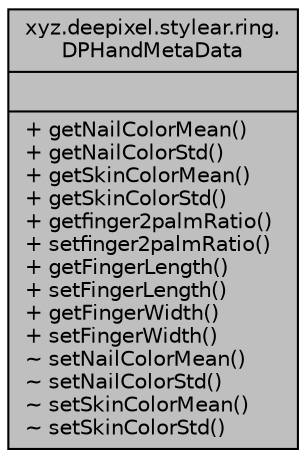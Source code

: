 digraph "xyz.deepixel.stylear.ring.DPHandMetaData"
{
  edge [fontname="Helvetica",fontsize="10",labelfontname="Helvetica",labelfontsize="10"];
  node [fontname="Helvetica",fontsize="10",shape=record];
  Node1 [label="{xyz.deepixel.stylear.ring.\lDPHandMetaData\n||+ getNailColorMean()\l+ getNailColorStd()\l+ getSkinColorMean()\l+ getSkinColorStd()\l+ getfinger2palmRatio()\l+ setfinger2palmRatio()\l+ getFingerLength()\l+ setFingerLength()\l+ getFingerWidth()\l+ setFingerWidth()\l~ setNailColorMean()\l~ setNailColorStd()\l~ setSkinColorMean()\l~ setSkinColorStd()\l}",height=0.2,width=0.4,color="black", fillcolor="grey75", style="filled", fontcolor="black"];
}
